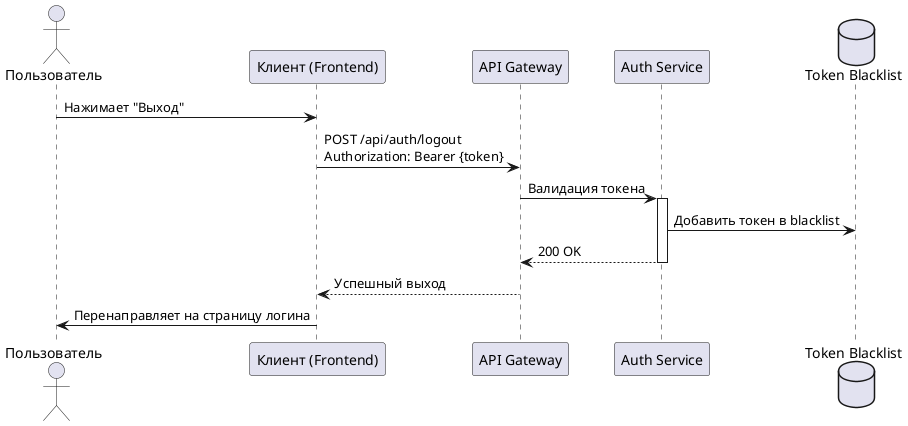 @startuml logout
actor Пользователь
participant "Клиент (Frontend)" as Client
participant "API Gateway" as Gateway
participant "Auth Service" as Auth
database "Token Blacklist" as Blacklist

Пользователь -> Client: Нажимает "Выход"
Client -> Gateway: POST /api/auth/logout\nAuthorization: Bearer {token}
Gateway -> Auth: Валидация токена
activate Auth

Auth -> Blacklist: Добавить токен в blacklist
Auth --> Gateway: 200 OK
deactivate Auth

Gateway --> Client: Успешный выход
Client -> Пользователь: Перенаправляет на страницу логина
@enduml